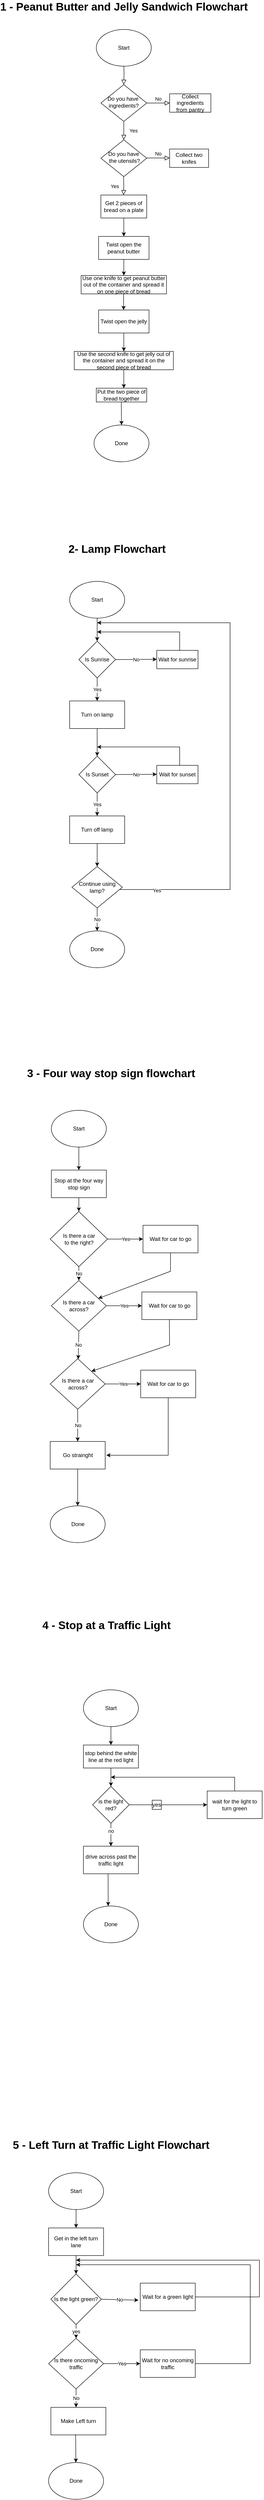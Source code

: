 <mxfile version="15.5.8" type="github">
  <diagram id="C5RBs43oDa-KdzZeNtuy" name="Page-1">
    <mxGraphModel dx="2370" dy="1323" grid="1" gridSize="10" guides="1" tooltips="1" connect="1" arrows="1" fold="1" page="1" pageScale="1" pageWidth="827" pageHeight="1169" math="0" shadow="0">
      <root>
        <mxCell id="WIyWlLk6GJQsqaUBKTNV-0" />
        <mxCell id="WIyWlLk6GJQsqaUBKTNV-1" parent="WIyWlLk6GJQsqaUBKTNV-0" />
        <mxCell id="WIyWlLk6GJQsqaUBKTNV-2" value="" style="rounded=0;html=1;jettySize=auto;orthogonalLoop=1;fontSize=11;endArrow=block;endFill=0;endSize=8;strokeWidth=1;shadow=0;labelBackgroundColor=none;edgeStyle=orthogonalEdgeStyle;" parent="WIyWlLk6GJQsqaUBKTNV-1" target="WIyWlLk6GJQsqaUBKTNV-6" edge="1">
          <mxGeometry relative="1" as="geometry">
            <mxPoint x="348.12" y="210" as="sourcePoint" />
          </mxGeometry>
        </mxCell>
        <mxCell id="WIyWlLk6GJQsqaUBKTNV-4" value="Yes" style="rounded=0;html=1;jettySize=auto;orthogonalLoop=1;fontSize=11;endArrow=block;endFill=0;endSize=8;strokeWidth=1;shadow=0;labelBackgroundColor=none;edgeStyle=orthogonalEdgeStyle;" parent="WIyWlLk6GJQsqaUBKTNV-1" source="WIyWlLk6GJQsqaUBKTNV-6" edge="1">
          <mxGeometry y="20" relative="1" as="geometry">
            <mxPoint as="offset" />
            <mxPoint x="348.12" y="380" as="targetPoint" />
          </mxGeometry>
        </mxCell>
        <mxCell id="WIyWlLk6GJQsqaUBKTNV-5" value="No" style="edgeStyle=orthogonalEdgeStyle;rounded=0;html=1;jettySize=auto;orthogonalLoop=1;fontSize=11;endArrow=block;endFill=0;endSize=8;strokeWidth=1;shadow=0;labelBackgroundColor=none;" parent="WIyWlLk6GJQsqaUBKTNV-1" source="WIyWlLk6GJQsqaUBKTNV-6" edge="1">
          <mxGeometry y="10" relative="1" as="geometry">
            <mxPoint as="offset" />
            <mxPoint x="448.12" y="300" as="targetPoint" />
          </mxGeometry>
        </mxCell>
        <mxCell id="WIyWlLk6GJQsqaUBKTNV-6" value="Do you have&amp;nbsp;&lt;br&gt;ingredients?" style="rhombus;whiteSpace=wrap;html=1;shadow=0;fontFamily=Helvetica;fontSize=12;align=center;strokeWidth=1;spacing=6;spacingTop=-4;" parent="WIyWlLk6GJQsqaUBKTNV-1" vertex="1">
          <mxGeometry x="298.12" y="260" width="100" height="80" as="geometry" />
        </mxCell>
        <mxCell id="oDxsld_O-cnzkxwiZnEv-0" value="&lt;span&gt;Collect ingredients&lt;/span&gt;&lt;br&gt;&lt;span&gt;from pantry&lt;/span&gt;" style="rounded=0;whiteSpace=wrap;html=1;" vertex="1" parent="WIyWlLk6GJQsqaUBKTNV-1">
          <mxGeometry x="448.12" y="280" width="90" height="40" as="geometry" />
        </mxCell>
        <mxCell id="oDxsld_O-cnzkxwiZnEv-1" value="Get 2 pieces of bread on a plate" style="rounded=0;whiteSpace=wrap;html=1;" vertex="1" parent="WIyWlLk6GJQsqaUBKTNV-1">
          <mxGeometry x="298.12" y="500" width="100" height="50" as="geometry" />
        </mxCell>
        <mxCell id="oDxsld_O-cnzkxwiZnEv-2" value="Do you have&lt;br&gt;&amp;nbsp;the utensils?" style="rhombus;whiteSpace=wrap;html=1;shadow=0;fontFamily=Helvetica;fontSize=12;align=center;strokeWidth=1;spacing=6;spacingTop=-4;" vertex="1" parent="WIyWlLk6GJQsqaUBKTNV-1">
          <mxGeometry x="298.12" y="380" width="100" height="80" as="geometry" />
        </mxCell>
        <mxCell id="oDxsld_O-cnzkxwiZnEv-4" value="Collect two knifes" style="rounded=0;whiteSpace=wrap;html=1;" vertex="1" parent="WIyWlLk6GJQsqaUBKTNV-1">
          <mxGeometry x="448.12" y="400" width="85" height="40" as="geometry" />
        </mxCell>
        <mxCell id="oDxsld_O-cnzkxwiZnEv-5" value="No" style="edgeStyle=orthogonalEdgeStyle;rounded=0;html=1;jettySize=auto;orthogonalLoop=1;fontSize=11;endArrow=block;endFill=0;endSize=8;strokeWidth=1;shadow=0;labelBackgroundColor=none;" edge="1" parent="WIyWlLk6GJQsqaUBKTNV-1">
          <mxGeometry y="10" relative="1" as="geometry">
            <mxPoint as="offset" />
            <mxPoint x="398.12" y="419.5" as="sourcePoint" />
            <mxPoint x="448.12" y="419.5" as="targetPoint" />
          </mxGeometry>
        </mxCell>
        <mxCell id="oDxsld_O-cnzkxwiZnEv-7" value="Twist open the peanut butter" style="rounded=0;whiteSpace=wrap;html=1;" vertex="1" parent="WIyWlLk6GJQsqaUBKTNV-1">
          <mxGeometry x="293.12" y="590" width="110" height="50" as="geometry" />
        </mxCell>
        <mxCell id="oDxsld_O-cnzkxwiZnEv-10" value="Yes" style="rounded=0;html=1;jettySize=auto;orthogonalLoop=1;fontSize=11;endArrow=block;endFill=0;endSize=8;strokeWidth=1;shadow=0;labelBackgroundColor=none;edgeStyle=orthogonalEdgeStyle;" edge="1" parent="WIyWlLk6GJQsqaUBKTNV-1">
          <mxGeometry y="20" relative="1" as="geometry">
            <mxPoint as="offset" />
            <mxPoint x="347.62" y="460" as="sourcePoint" />
            <mxPoint x="347.62" y="500" as="targetPoint" />
          </mxGeometry>
        </mxCell>
        <mxCell id="oDxsld_O-cnzkxwiZnEv-11" value="" style="endArrow=classic;html=1;rounded=0;exitX=0.5;exitY=1;exitDx=0;exitDy=0;entryX=0.5;entryY=0;entryDx=0;entryDy=0;" edge="1" parent="WIyWlLk6GJQsqaUBKTNV-1" source="oDxsld_O-cnzkxwiZnEv-1" target="oDxsld_O-cnzkxwiZnEv-7">
          <mxGeometry width="50" height="50" relative="1" as="geometry">
            <mxPoint x="518.12" y="510" as="sourcePoint" />
            <mxPoint x="428.12" y="570" as="targetPoint" />
          </mxGeometry>
        </mxCell>
        <mxCell id="oDxsld_O-cnzkxwiZnEv-12" value="Use one knife to get peanut butter out of the container and spread it on one piece of bread" style="rounded=0;whiteSpace=wrap;html=1;" vertex="1" parent="WIyWlLk6GJQsqaUBKTNV-1">
          <mxGeometry x="255" y="675" width="186.25" height="40" as="geometry" />
        </mxCell>
        <mxCell id="oDxsld_O-cnzkxwiZnEv-13" value="" style="endArrow=classic;html=1;rounded=0;exitX=0.5;exitY=1;exitDx=0;exitDy=0;entryX=0.5;entryY=0;entryDx=0;entryDy=0;" edge="1" parent="WIyWlLk6GJQsqaUBKTNV-1" source="oDxsld_O-cnzkxwiZnEv-7" target="oDxsld_O-cnzkxwiZnEv-12">
          <mxGeometry width="50" height="50" relative="1" as="geometry">
            <mxPoint x="518.12" y="500" as="sourcePoint" />
            <mxPoint x="568.12" y="450" as="targetPoint" />
          </mxGeometry>
        </mxCell>
        <mxCell id="oDxsld_O-cnzkxwiZnEv-15" value="Twist open the jelly" style="rounded=0;whiteSpace=wrap;html=1;" vertex="1" parent="WIyWlLk6GJQsqaUBKTNV-1">
          <mxGeometry x="293.13" y="750" width="110" height="50" as="geometry" />
        </mxCell>
        <mxCell id="oDxsld_O-cnzkxwiZnEv-16" value="" style="endArrow=classic;html=1;rounded=0;exitX=0.5;exitY=1;exitDx=0;exitDy=0;" edge="1" parent="WIyWlLk6GJQsqaUBKTNV-1" source="oDxsld_O-cnzkxwiZnEv-15">
          <mxGeometry width="50" height="50" relative="1" as="geometry">
            <mxPoint x="518.13" y="680" as="sourcePoint" />
            <mxPoint x="348.12" y="840" as="targetPoint" />
          </mxGeometry>
        </mxCell>
        <mxCell id="oDxsld_O-cnzkxwiZnEv-17" value="" style="endArrow=classic;html=1;rounded=0;exitX=0.5;exitY=1;exitDx=0;exitDy=0;entryX=0.5;entryY=0;entryDx=0;entryDy=0;" edge="1" parent="WIyWlLk6GJQsqaUBKTNV-1">
          <mxGeometry width="50" height="50" relative="1" as="geometry">
            <mxPoint x="347.63" y="715" as="sourcePoint" />
            <mxPoint x="347.635" y="750" as="targetPoint" />
          </mxGeometry>
        </mxCell>
        <mxCell id="oDxsld_O-cnzkxwiZnEv-18" value="Use the second knife to get jelly out of the container and spread it on the second piece of bread" style="rounded=0;whiteSpace=wrap;html=1;" vertex="1" parent="WIyWlLk6GJQsqaUBKTNV-1">
          <mxGeometry x="240" y="840" width="216.25" height="40" as="geometry" />
        </mxCell>
        <mxCell id="oDxsld_O-cnzkxwiZnEv-19" value="Put the two piece of bread together" style="rounded=0;whiteSpace=wrap;html=1;" vertex="1" parent="WIyWlLk6GJQsqaUBKTNV-1">
          <mxGeometry x="288.12" y="920" width="110" height="30" as="geometry" />
        </mxCell>
        <mxCell id="oDxsld_O-cnzkxwiZnEv-20" value="" style="endArrow=classic;html=1;rounded=0;exitX=0.5;exitY=1;exitDx=0;exitDy=0;" edge="1" parent="WIyWlLk6GJQsqaUBKTNV-1" source="oDxsld_O-cnzkxwiZnEv-18">
          <mxGeometry width="50" height="50" relative="1" as="geometry">
            <mxPoint x="518.12" y="670" as="sourcePoint" />
            <mxPoint x="348.12" y="920" as="targetPoint" />
          </mxGeometry>
        </mxCell>
        <mxCell id="oDxsld_O-cnzkxwiZnEv-21" value="Start" style="ellipse;whiteSpace=wrap;html=1;" vertex="1" parent="WIyWlLk6GJQsqaUBKTNV-1">
          <mxGeometry x="288.12" y="140" width="120" height="80" as="geometry" />
        </mxCell>
        <mxCell id="oDxsld_O-cnzkxwiZnEv-22" value="Done" style="ellipse;whiteSpace=wrap;html=1;" vertex="1" parent="WIyWlLk6GJQsqaUBKTNV-1">
          <mxGeometry x="283.12" y="1000" width="120" height="80" as="geometry" />
        </mxCell>
        <mxCell id="oDxsld_O-cnzkxwiZnEv-23" value="" style="endArrow=classic;html=1;rounded=0;exitX=0.5;exitY=1;exitDx=0;exitDy=0;entryX=0.5;entryY=0;entryDx=0;entryDy=0;" edge="1" parent="WIyWlLk6GJQsqaUBKTNV-1" target="oDxsld_O-cnzkxwiZnEv-22">
          <mxGeometry width="50" height="50" relative="1" as="geometry">
            <mxPoint x="342.625" y="950" as="sourcePoint" />
            <mxPoint x="342.62" y="990" as="targetPoint" />
          </mxGeometry>
        </mxCell>
        <mxCell id="oDxsld_O-cnzkxwiZnEv-24" value="1 - Peanut Butter and Jelly Sandwich Flowchart" style="text;strokeColor=none;fillColor=none;html=1;fontSize=24;fontStyle=1;verticalAlign=middle;align=center;" vertex="1" parent="WIyWlLk6GJQsqaUBKTNV-1">
          <mxGeometry x="298.13" y="81" width="100" height="20" as="geometry" />
        </mxCell>
        <mxCell id="oDxsld_O-cnzkxwiZnEv-30" value="Start" style="ellipse;whiteSpace=wrap;html=1;" vertex="1" parent="WIyWlLk6GJQsqaUBKTNV-1">
          <mxGeometry x="230" y="1340" width="120" height="80" as="geometry" />
        </mxCell>
        <mxCell id="oDxsld_O-cnzkxwiZnEv-31" value="Is Sunrise" style="rhombus;whiteSpace=wrap;html=1;" vertex="1" parent="WIyWlLk6GJQsqaUBKTNV-1">
          <mxGeometry x="250" y="1470" width="80" height="80" as="geometry" />
        </mxCell>
        <mxCell id="oDxsld_O-cnzkxwiZnEv-32" value="" style="endArrow=classic;html=1;rounded=0;exitX=0.5;exitY=1;exitDx=0;exitDy=0;" edge="1" parent="WIyWlLk6GJQsqaUBKTNV-1" source="oDxsld_O-cnzkxwiZnEv-30" target="oDxsld_O-cnzkxwiZnEv-31">
          <mxGeometry width="50" height="50" relative="1" as="geometry">
            <mxPoint x="460" y="1650" as="sourcePoint" />
            <mxPoint x="510" y="1600" as="targetPoint" />
          </mxGeometry>
        </mxCell>
        <mxCell id="oDxsld_O-cnzkxwiZnEv-33" value="Turn on lamp" style="rounded=0;whiteSpace=wrap;html=1;" vertex="1" parent="WIyWlLk6GJQsqaUBKTNV-1">
          <mxGeometry x="230" y="1600" width="120" height="60" as="geometry" />
        </mxCell>
        <mxCell id="oDxsld_O-cnzkxwiZnEv-34" value="Wait for sunrise" style="rounded=0;whiteSpace=wrap;html=1;" vertex="1" parent="WIyWlLk6GJQsqaUBKTNV-1">
          <mxGeometry x="420" y="1490" width="90" height="40" as="geometry" />
        </mxCell>
        <mxCell id="oDxsld_O-cnzkxwiZnEv-35" value="No" style="endArrow=classic;html=1;rounded=0;" edge="1" parent="WIyWlLk6GJQsqaUBKTNV-1">
          <mxGeometry relative="1" as="geometry">
            <mxPoint x="330" y="1510" as="sourcePoint" />
            <mxPoint x="420" y="1509.5" as="targetPoint" />
          </mxGeometry>
        </mxCell>
        <mxCell id="oDxsld_O-cnzkxwiZnEv-36" value="No" style="edgeLabel;resizable=0;html=1;align=center;verticalAlign=middle;" connectable="0" vertex="1" parent="oDxsld_O-cnzkxwiZnEv-35">
          <mxGeometry relative="1" as="geometry" />
        </mxCell>
        <mxCell id="oDxsld_O-cnzkxwiZnEv-37" value="" style="endArrow=classic;html=1;rounded=0;exitX=0.5;exitY=1;exitDx=0;exitDy=0;" edge="1" parent="WIyWlLk6GJQsqaUBKTNV-1" source="oDxsld_O-cnzkxwiZnEv-31" target="oDxsld_O-cnzkxwiZnEv-33">
          <mxGeometry relative="1" as="geometry">
            <mxPoint x="430" y="1730" as="sourcePoint" />
            <mxPoint x="530" y="1730" as="targetPoint" />
          </mxGeometry>
        </mxCell>
        <mxCell id="oDxsld_O-cnzkxwiZnEv-38" value="Yes" style="edgeLabel;resizable=0;html=1;align=center;verticalAlign=middle;" connectable="0" vertex="1" parent="oDxsld_O-cnzkxwiZnEv-37">
          <mxGeometry relative="1" as="geometry" />
        </mxCell>
        <mxCell id="oDxsld_O-cnzkxwiZnEv-39" value="" style="endArrow=classic;html=1;rounded=0;" edge="1" parent="WIyWlLk6GJQsqaUBKTNV-1">
          <mxGeometry width="50" height="50" relative="1" as="geometry">
            <mxPoint x="470" y="1490" as="sourcePoint" />
            <mxPoint x="290" y="1450" as="targetPoint" />
            <Array as="points">
              <mxPoint x="470" y="1450" />
            </Array>
          </mxGeometry>
        </mxCell>
        <mxCell id="oDxsld_O-cnzkxwiZnEv-40" value="Is Sunset" style="rhombus;whiteSpace=wrap;html=1;" vertex="1" parent="WIyWlLk6GJQsqaUBKTNV-1">
          <mxGeometry x="250" y="1720" width="80" height="80" as="geometry" />
        </mxCell>
        <mxCell id="oDxsld_O-cnzkxwiZnEv-41" value="Turn off lamp" style="rounded=0;whiteSpace=wrap;html=1;" vertex="1" parent="WIyWlLk6GJQsqaUBKTNV-1">
          <mxGeometry x="230" y="1850" width="120" height="60" as="geometry" />
        </mxCell>
        <mxCell id="oDxsld_O-cnzkxwiZnEv-42" value="Wait for sunset" style="rounded=0;whiteSpace=wrap;html=1;" vertex="1" parent="WIyWlLk6GJQsqaUBKTNV-1">
          <mxGeometry x="420" y="1740" width="90" height="40" as="geometry" />
        </mxCell>
        <mxCell id="oDxsld_O-cnzkxwiZnEv-43" value="No" style="endArrow=classic;html=1;rounded=0;" edge="1" parent="WIyWlLk6GJQsqaUBKTNV-1">
          <mxGeometry relative="1" as="geometry">
            <mxPoint x="330" y="1760" as="sourcePoint" />
            <mxPoint x="420" y="1759.5" as="targetPoint" />
          </mxGeometry>
        </mxCell>
        <mxCell id="oDxsld_O-cnzkxwiZnEv-44" value="No" style="edgeLabel;resizable=0;html=1;align=center;verticalAlign=middle;" connectable="0" vertex="1" parent="oDxsld_O-cnzkxwiZnEv-43">
          <mxGeometry relative="1" as="geometry" />
        </mxCell>
        <mxCell id="oDxsld_O-cnzkxwiZnEv-45" value="" style="endArrow=classic;html=1;rounded=0;exitX=0.5;exitY=1;exitDx=0;exitDy=0;" edge="1" parent="WIyWlLk6GJQsqaUBKTNV-1" source="oDxsld_O-cnzkxwiZnEv-40" target="oDxsld_O-cnzkxwiZnEv-41">
          <mxGeometry relative="1" as="geometry">
            <mxPoint x="430" y="1980" as="sourcePoint" />
            <mxPoint x="530" y="1980" as="targetPoint" />
          </mxGeometry>
        </mxCell>
        <mxCell id="oDxsld_O-cnzkxwiZnEv-46" value="Yes" style="edgeLabel;resizable=0;html=1;align=center;verticalAlign=middle;" connectable="0" vertex="1" parent="oDxsld_O-cnzkxwiZnEv-45">
          <mxGeometry relative="1" as="geometry" />
        </mxCell>
        <mxCell id="oDxsld_O-cnzkxwiZnEv-47" value="" style="endArrow=classic;html=1;rounded=0;" edge="1" parent="WIyWlLk6GJQsqaUBKTNV-1">
          <mxGeometry width="50" height="50" relative="1" as="geometry">
            <mxPoint x="470" y="1740" as="sourcePoint" />
            <mxPoint x="290" y="1700" as="targetPoint" />
            <Array as="points">
              <mxPoint x="470" y="1700" />
            </Array>
          </mxGeometry>
        </mxCell>
        <mxCell id="oDxsld_O-cnzkxwiZnEv-48" value="" style="endArrow=classic;html=1;rounded=0;exitX=0.5;exitY=1;exitDx=0;exitDy=0;entryX=0.5;entryY=0;entryDx=0;entryDy=0;" edge="1" parent="WIyWlLk6GJQsqaUBKTNV-1" source="oDxsld_O-cnzkxwiZnEv-33" target="oDxsld_O-cnzkxwiZnEv-40">
          <mxGeometry width="50" height="50" relative="1" as="geometry">
            <mxPoint x="460" y="1750" as="sourcePoint" />
            <mxPoint x="510" y="1700" as="targetPoint" />
          </mxGeometry>
        </mxCell>
        <mxCell id="oDxsld_O-cnzkxwiZnEv-49" value="" style="endArrow=classic;html=1;rounded=0;exitX=1;exitY=0.5;exitDx=0;exitDy=0;" edge="1" parent="WIyWlLk6GJQsqaUBKTNV-1" source="oDxsld_O-cnzkxwiZnEv-52">
          <mxGeometry width="50" height="50" relative="1" as="geometry">
            <mxPoint x="370" y="2010" as="sourcePoint" />
            <mxPoint x="290" y="1430" as="targetPoint" />
            <Array as="points">
              <mxPoint x="330" y="2010" />
              <mxPoint x="580" y="2010" />
              <mxPoint x="580" y="1430" />
            </Array>
          </mxGeometry>
        </mxCell>
        <mxCell id="oDxsld_O-cnzkxwiZnEv-50" value="Yes" style="edgeLabel;html=1;align=center;verticalAlign=middle;resizable=0;points=[];" vertex="1" connectable="0" parent="oDxsld_O-cnzkxwiZnEv-49">
          <mxGeometry x="-0.813" y="-2" relative="1" as="geometry">
            <mxPoint as="offset" />
          </mxGeometry>
        </mxCell>
        <mxCell id="oDxsld_O-cnzkxwiZnEv-51" value="Done" style="ellipse;whiteSpace=wrap;html=1;" vertex="1" parent="WIyWlLk6GJQsqaUBKTNV-1">
          <mxGeometry x="230" y="2100" width="120" height="80" as="geometry" />
        </mxCell>
        <mxCell id="oDxsld_O-cnzkxwiZnEv-52" value="Continue using lamp?" style="rhombus;whiteSpace=wrap;html=1;" vertex="1" parent="WIyWlLk6GJQsqaUBKTNV-1">
          <mxGeometry x="235" y="1960" width="110" height="90" as="geometry" />
        </mxCell>
        <mxCell id="oDxsld_O-cnzkxwiZnEv-53" value="" style="endArrow=classic;html=1;rounded=0;exitX=0.5;exitY=1;exitDx=0;exitDy=0;entryX=0.5;entryY=0;entryDx=0;entryDy=0;" edge="1" parent="WIyWlLk6GJQsqaUBKTNV-1" source="oDxsld_O-cnzkxwiZnEv-41" target="oDxsld_O-cnzkxwiZnEv-52">
          <mxGeometry width="50" height="50" relative="1" as="geometry">
            <mxPoint x="460" y="1950" as="sourcePoint" />
            <mxPoint x="510" y="1900" as="targetPoint" />
          </mxGeometry>
        </mxCell>
        <mxCell id="oDxsld_O-cnzkxwiZnEv-54" value="No" style="endArrow=classic;html=1;rounded=0;exitX=0.5;exitY=1;exitDx=0;exitDy=0;" edge="1" parent="WIyWlLk6GJQsqaUBKTNV-1" source="oDxsld_O-cnzkxwiZnEv-52" target="oDxsld_O-cnzkxwiZnEv-51">
          <mxGeometry width="50" height="50" relative="1" as="geometry">
            <mxPoint x="460" y="1950" as="sourcePoint" />
            <mxPoint x="510" y="1900" as="targetPoint" />
            <Array as="points">
              <mxPoint x="290" y="2070" />
            </Array>
          </mxGeometry>
        </mxCell>
        <mxCell id="oDxsld_O-cnzkxwiZnEv-56" value="2- Lamp Flowchart" style="text;strokeColor=none;fillColor=none;html=1;fontSize=24;fontStyle=1;verticalAlign=middle;align=center;" vertex="1" parent="WIyWlLk6GJQsqaUBKTNV-1">
          <mxGeometry x="283.12" y="1250" width="100" height="40" as="geometry" />
        </mxCell>
        <mxCell id="oDxsld_O-cnzkxwiZnEv-58" value="Start" style="ellipse;whiteSpace=wrap;html=1;" vertex="1" parent="WIyWlLk6GJQsqaUBKTNV-1">
          <mxGeometry x="190" y="2490" width="120" height="80" as="geometry" />
        </mxCell>
        <mxCell id="oDxsld_O-cnzkxwiZnEv-59" value="Is there a car &lt;br&gt;to the right?" style="rhombus;whiteSpace=wrap;html=1;" vertex="1" parent="WIyWlLk6GJQsqaUBKTNV-1">
          <mxGeometry x="187.5" y="2710" width="125" height="120" as="geometry" />
        </mxCell>
        <mxCell id="oDxsld_O-cnzkxwiZnEv-60" value="Stop at the four way stop sign" style="rounded=0;whiteSpace=wrap;html=1;" vertex="1" parent="WIyWlLk6GJQsqaUBKTNV-1">
          <mxGeometry x="190" y="2620" width="120" height="60" as="geometry" />
        </mxCell>
        <mxCell id="oDxsld_O-cnzkxwiZnEv-61" value="Wait for car to go" style="rounded=0;whiteSpace=wrap;html=1;" vertex="1" parent="WIyWlLk6GJQsqaUBKTNV-1">
          <mxGeometry x="390" y="2740" width="120" height="60" as="geometry" />
        </mxCell>
        <mxCell id="oDxsld_O-cnzkxwiZnEv-62" value="Yes" style="endArrow=classic;html=1;rounded=0;exitX=1;exitY=0.5;exitDx=0;exitDy=0;entryX=0;entryY=0.5;entryDx=0;entryDy=0;" edge="1" parent="WIyWlLk6GJQsqaUBKTNV-1" source="oDxsld_O-cnzkxwiZnEv-59" target="oDxsld_O-cnzkxwiZnEv-61">
          <mxGeometry width="50" height="50" relative="1" as="geometry">
            <mxPoint x="300" y="2800" as="sourcePoint" />
            <mxPoint x="350" y="2750" as="targetPoint" />
            <Array as="points">
              <mxPoint x="350" y="2770" />
            </Array>
          </mxGeometry>
        </mxCell>
        <mxCell id="oDxsld_O-cnzkxwiZnEv-63" value="" style="endArrow=classic;html=1;rounded=0;exitX=0.5;exitY=1;exitDx=0;exitDy=0;entryX=0.5;entryY=0;entryDx=0;entryDy=0;" edge="1" parent="WIyWlLk6GJQsqaUBKTNV-1" source="oDxsld_O-cnzkxwiZnEv-58" target="oDxsld_O-cnzkxwiZnEv-60">
          <mxGeometry width="50" height="50" relative="1" as="geometry">
            <mxPoint x="240" y="2620" as="sourcePoint" />
            <mxPoint x="290" y="2570" as="targetPoint" />
          </mxGeometry>
        </mxCell>
        <mxCell id="oDxsld_O-cnzkxwiZnEv-64" value="" style="endArrow=classic;html=1;rounded=0;exitX=0.5;exitY=1;exitDx=0;exitDy=0;" edge="1" parent="WIyWlLk6GJQsqaUBKTNV-1" source="oDxsld_O-cnzkxwiZnEv-60" target="oDxsld_O-cnzkxwiZnEv-59">
          <mxGeometry width="50" height="50" relative="1" as="geometry">
            <mxPoint x="240" y="2730" as="sourcePoint" />
            <mxPoint x="290" y="2680" as="targetPoint" />
          </mxGeometry>
        </mxCell>
        <mxCell id="oDxsld_O-cnzkxwiZnEv-65" value="Is there a car &lt;br&gt;across?" style="rhombus;whiteSpace=wrap;html=1;" vertex="1" parent="WIyWlLk6GJQsqaUBKTNV-1">
          <mxGeometry x="190" y="2860" width="120" height="110" as="geometry" />
        </mxCell>
        <mxCell id="oDxsld_O-cnzkxwiZnEv-66" value="Wait for car to go" style="rounded=0;whiteSpace=wrap;html=1;" vertex="1" parent="WIyWlLk6GJQsqaUBKTNV-1">
          <mxGeometry x="387.5" y="2885" width="120" height="60" as="geometry" />
        </mxCell>
        <mxCell id="oDxsld_O-cnzkxwiZnEv-67" value="Yes" style="endArrow=classic;html=1;rounded=0;exitX=1;exitY=0.5;exitDx=0;exitDy=0;entryX=0;entryY=0.5;entryDx=0;entryDy=0;" edge="1" parent="WIyWlLk6GJQsqaUBKTNV-1" target="oDxsld_O-cnzkxwiZnEv-66">
          <mxGeometry width="50" height="50" relative="1" as="geometry">
            <mxPoint x="310" y="2915" as="sourcePoint" />
            <mxPoint x="347.5" y="2895" as="targetPoint" />
            <Array as="points">
              <mxPoint x="347.5" y="2915" />
            </Array>
          </mxGeometry>
        </mxCell>
        <mxCell id="oDxsld_O-cnzkxwiZnEv-68" value="Is there a car &lt;br&gt;across?" style="rhombus;whiteSpace=wrap;html=1;" vertex="1" parent="WIyWlLk6GJQsqaUBKTNV-1">
          <mxGeometry x="187.5" y="3030" width="120" height="110" as="geometry" />
        </mxCell>
        <mxCell id="oDxsld_O-cnzkxwiZnEv-69" value="Wait for car to go" style="rounded=0;whiteSpace=wrap;html=1;" vertex="1" parent="WIyWlLk6GJQsqaUBKTNV-1">
          <mxGeometry x="385" y="3055" width="120" height="60" as="geometry" />
        </mxCell>
        <mxCell id="oDxsld_O-cnzkxwiZnEv-70" value="Yes" style="endArrow=classic;html=1;rounded=0;exitX=1;exitY=0.5;exitDx=0;exitDy=0;entryX=0;entryY=0.5;entryDx=0;entryDy=0;" edge="1" parent="WIyWlLk6GJQsqaUBKTNV-1" target="oDxsld_O-cnzkxwiZnEv-69">
          <mxGeometry width="50" height="50" relative="1" as="geometry">
            <mxPoint x="307.5" y="3085" as="sourcePoint" />
            <mxPoint x="345" y="3065" as="targetPoint" />
            <Array as="points">
              <mxPoint x="345" y="3085" />
            </Array>
          </mxGeometry>
        </mxCell>
        <mxCell id="oDxsld_O-cnzkxwiZnEv-71" value="Go strainght" style="rounded=0;whiteSpace=wrap;html=1;" vertex="1" parent="WIyWlLk6GJQsqaUBKTNV-1">
          <mxGeometry x="187.5" y="3210" width="120" height="60" as="geometry" />
        </mxCell>
        <mxCell id="oDxsld_O-cnzkxwiZnEv-72" value="Done" style="ellipse;whiteSpace=wrap;html=1;" vertex="1" parent="WIyWlLk6GJQsqaUBKTNV-1">
          <mxGeometry x="187.5" y="3350" width="120" height="80" as="geometry" />
        </mxCell>
        <mxCell id="oDxsld_O-cnzkxwiZnEv-73" value="No" style="endArrow=classic;html=1;rounded=0;exitX=0.5;exitY=1;exitDx=0;exitDy=0;" edge="1" parent="WIyWlLk6GJQsqaUBKTNV-1" source="oDxsld_O-cnzkxwiZnEv-59" target="oDxsld_O-cnzkxwiZnEv-65">
          <mxGeometry width="50" height="50" relative="1" as="geometry">
            <mxPoint x="250" y="3090" as="sourcePoint" />
            <mxPoint x="300" y="3040" as="targetPoint" />
          </mxGeometry>
        </mxCell>
        <mxCell id="oDxsld_O-cnzkxwiZnEv-74" value="No" style="endArrow=classic;html=1;rounded=0;exitX=0.5;exitY=1;exitDx=0;exitDy=0;" edge="1" parent="WIyWlLk6GJQsqaUBKTNV-1" source="oDxsld_O-cnzkxwiZnEv-65" target="oDxsld_O-cnzkxwiZnEv-68">
          <mxGeometry width="50" height="50" relative="1" as="geometry">
            <mxPoint x="250" y="3090" as="sourcePoint" />
            <mxPoint x="300" y="3040" as="targetPoint" />
          </mxGeometry>
        </mxCell>
        <mxCell id="oDxsld_O-cnzkxwiZnEv-75" value="No" style="endArrow=classic;html=1;rounded=0;exitX=0.5;exitY=1;exitDx=0;exitDy=0;entryX=0.5;entryY=0;entryDx=0;entryDy=0;" edge="1" parent="WIyWlLk6GJQsqaUBKTNV-1" source="oDxsld_O-cnzkxwiZnEv-68" target="oDxsld_O-cnzkxwiZnEv-71">
          <mxGeometry width="50" height="50" relative="1" as="geometry">
            <mxPoint x="250" y="3090" as="sourcePoint" />
            <mxPoint x="300" y="3040" as="targetPoint" />
          </mxGeometry>
        </mxCell>
        <mxCell id="oDxsld_O-cnzkxwiZnEv-76" value="" style="endArrow=classic;html=1;rounded=0;exitX=0.5;exitY=1;exitDx=0;exitDy=0;entryX=0.5;entryY=0;entryDx=0;entryDy=0;" edge="1" parent="WIyWlLk6GJQsqaUBKTNV-1" source="oDxsld_O-cnzkxwiZnEv-71" target="oDxsld_O-cnzkxwiZnEv-72">
          <mxGeometry width="50" height="50" relative="1" as="geometry">
            <mxPoint x="250" y="3090" as="sourcePoint" />
            <mxPoint x="300" y="3040" as="targetPoint" />
          </mxGeometry>
        </mxCell>
        <mxCell id="oDxsld_O-cnzkxwiZnEv-77" value="" style="endArrow=classic;html=1;rounded=0;exitX=0.5;exitY=1;exitDx=0;exitDy=0;" edge="1" parent="WIyWlLk6GJQsqaUBKTNV-1" source="oDxsld_O-cnzkxwiZnEv-61" target="oDxsld_O-cnzkxwiZnEv-65">
          <mxGeometry width="50" height="50" relative="1" as="geometry">
            <mxPoint x="490" y="2850" as="sourcePoint" />
            <mxPoint x="260" y="2840" as="targetPoint" />
            <Array as="points">
              <mxPoint x="450" y="2840" />
            </Array>
          </mxGeometry>
        </mxCell>
        <mxCell id="oDxsld_O-cnzkxwiZnEv-78" value="" style="endArrow=classic;html=1;rounded=0;exitX=0.5;exitY=1;exitDx=0;exitDy=0;entryX=1;entryY=0;entryDx=0;entryDy=0;" edge="1" parent="WIyWlLk6GJQsqaUBKTNV-1" source="oDxsld_O-cnzkxwiZnEv-66" target="oDxsld_O-cnzkxwiZnEv-68">
          <mxGeometry width="50" height="50" relative="1" as="geometry">
            <mxPoint x="430" y="3000" as="sourcePoint" />
            <mxPoint x="448" y="3000" as="targetPoint" />
            <Array as="points">
              <mxPoint x="448" y="3000" />
            </Array>
          </mxGeometry>
        </mxCell>
        <mxCell id="oDxsld_O-cnzkxwiZnEv-79" value="" style="endArrow=classic;html=1;rounded=0;exitX=0.5;exitY=1;exitDx=0;exitDy=0;" edge="1" parent="WIyWlLk6GJQsqaUBKTNV-1" source="oDxsld_O-cnzkxwiZnEv-69">
          <mxGeometry width="50" height="50" relative="1" as="geometry">
            <mxPoint x="250" y="3090" as="sourcePoint" />
            <mxPoint x="310" y="3240" as="targetPoint" />
            <Array as="points">
              <mxPoint x="445" y="3240" />
            </Array>
          </mxGeometry>
        </mxCell>
        <mxCell id="oDxsld_O-cnzkxwiZnEv-80" value="3 - Four way stop sign flowchart" style="text;strokeColor=none;fillColor=none;html=1;fontSize=24;fontStyle=1;verticalAlign=middle;align=center;" vertex="1" parent="WIyWlLk6GJQsqaUBKTNV-1">
          <mxGeometry x="270" y="2390" width="100" height="40" as="geometry" />
        </mxCell>
        <mxCell id="oDxsld_O-cnzkxwiZnEv-81" style="edgeStyle=orthogonalEdgeStyle;rounded=0;orthogonalLoop=1;jettySize=auto;html=1;entryX=0.5;entryY=0;entryDx=0;entryDy=0;" edge="1" parent="WIyWlLk6GJQsqaUBKTNV-1" source="oDxsld_O-cnzkxwiZnEv-82" target="oDxsld_O-cnzkxwiZnEv-84">
          <mxGeometry relative="1" as="geometry">
            <Array as="points" />
          </mxGeometry>
        </mxCell>
        <mxCell id="oDxsld_O-cnzkxwiZnEv-82" value="Start" style="ellipse;whiteSpace=wrap;html=1;" vertex="1" parent="WIyWlLk6GJQsqaUBKTNV-1">
          <mxGeometry x="260" y="3750" width="120" height="80" as="geometry" />
        </mxCell>
        <mxCell id="oDxsld_O-cnzkxwiZnEv-83" style="edgeStyle=orthogonalEdgeStyle;rounded=0;orthogonalLoop=1;jettySize=auto;html=1;entryX=0.5;entryY=0;entryDx=0;entryDy=0;" edge="1" parent="WIyWlLk6GJQsqaUBKTNV-1" source="oDxsld_O-cnzkxwiZnEv-84" target="oDxsld_O-cnzkxwiZnEv-88">
          <mxGeometry relative="1" as="geometry" />
        </mxCell>
        <mxCell id="oDxsld_O-cnzkxwiZnEv-84" value="stop behind the white line at the red light" style="rounded=0;whiteSpace=wrap;html=1;" vertex="1" parent="WIyWlLk6GJQsqaUBKTNV-1">
          <mxGeometry x="260" y="3870" width="120" height="50" as="geometry" />
        </mxCell>
        <mxCell id="oDxsld_O-cnzkxwiZnEv-85" style="edgeStyle=orthogonalEdgeStyle;rounded=0;orthogonalLoop=1;jettySize=auto;html=1;entryX=0;entryY=0.5;entryDx=0;entryDy=0;" edge="1" parent="WIyWlLk6GJQsqaUBKTNV-1" source="oDxsld_O-cnzkxwiZnEv-88" target="oDxsld_O-cnzkxwiZnEv-90">
          <mxGeometry relative="1" as="geometry" />
        </mxCell>
        <mxCell id="oDxsld_O-cnzkxwiZnEv-86" style="edgeStyle=orthogonalEdgeStyle;rounded=0;orthogonalLoop=1;jettySize=auto;html=1;" edge="1" parent="WIyWlLk6GJQsqaUBKTNV-1" source="oDxsld_O-cnzkxwiZnEv-88" target="oDxsld_O-cnzkxwiZnEv-92">
          <mxGeometry relative="1" as="geometry" />
        </mxCell>
        <mxCell id="oDxsld_O-cnzkxwiZnEv-87" value="no" style="edgeLabel;html=1;align=center;verticalAlign=middle;resizable=0;points=[];" vertex="1" connectable="0" parent="oDxsld_O-cnzkxwiZnEv-86">
          <mxGeometry x="-0.34" y="-1" relative="1" as="geometry">
            <mxPoint x="1" as="offset" />
          </mxGeometry>
        </mxCell>
        <mxCell id="oDxsld_O-cnzkxwiZnEv-88" value="is the light red?" style="rhombus;whiteSpace=wrap;html=1;" vertex="1" parent="WIyWlLk6GJQsqaUBKTNV-1">
          <mxGeometry x="280" y="3960" width="80" height="80" as="geometry" />
        </mxCell>
        <mxCell id="oDxsld_O-cnzkxwiZnEv-89" style="edgeStyle=orthogonalEdgeStyle;rounded=0;orthogonalLoop=1;jettySize=auto;html=1;" edge="1" parent="WIyWlLk6GJQsqaUBKTNV-1" source="oDxsld_O-cnzkxwiZnEv-90">
          <mxGeometry relative="1" as="geometry">
            <mxPoint x="320" y="3940" as="targetPoint" />
            <Array as="points">
              <mxPoint x="590" y="3940" />
            </Array>
          </mxGeometry>
        </mxCell>
        <mxCell id="oDxsld_O-cnzkxwiZnEv-90" value="wait for the light to turn green" style="rounded=0;whiteSpace=wrap;html=1;" vertex="1" parent="WIyWlLk6GJQsqaUBKTNV-1">
          <mxGeometry x="530" y="3970" width="120" height="60" as="geometry" />
        </mxCell>
        <mxCell id="oDxsld_O-cnzkxwiZnEv-91" value="yes" style="rounded=0;whiteSpace=wrap;html=1;" vertex="1" parent="WIyWlLk6GJQsqaUBKTNV-1">
          <mxGeometry x="410" y="3990" width="20" height="20" as="geometry" />
        </mxCell>
        <mxCell id="oDxsld_O-cnzkxwiZnEv-92" value="drive across past the traffic light" style="rounded=0;whiteSpace=wrap;html=1;" vertex="1" parent="WIyWlLk6GJQsqaUBKTNV-1">
          <mxGeometry x="260" y="4090" width="120" height="60" as="geometry" />
        </mxCell>
        <mxCell id="oDxsld_O-cnzkxwiZnEv-93" value="Done" style="ellipse;whiteSpace=wrap;html=1;" vertex="1" parent="WIyWlLk6GJQsqaUBKTNV-1">
          <mxGeometry x="260" y="4220" width="120" height="80" as="geometry" />
        </mxCell>
        <mxCell id="oDxsld_O-cnzkxwiZnEv-94" value="" style="endArrow=classic;html=1;rounded=0;exitX=0.449;exitY=1.004;exitDx=0;exitDy=0;exitPerimeter=0;" edge="1" parent="WIyWlLk6GJQsqaUBKTNV-1" source="oDxsld_O-cnzkxwiZnEv-92">
          <mxGeometry width="50" height="50" relative="1" as="geometry">
            <mxPoint x="790" y="4080" as="sourcePoint" />
            <mxPoint x="314" y="4220" as="targetPoint" />
          </mxGeometry>
        </mxCell>
        <mxCell id="oDxsld_O-cnzkxwiZnEv-95" value="4 - Stop at a Traffic Light" style="text;strokeColor=none;fillColor=none;html=1;fontSize=24;fontStyle=1;verticalAlign=middle;align=center;" vertex="1" parent="WIyWlLk6GJQsqaUBKTNV-1">
          <mxGeometry x="260" y="3590" width="100" height="40" as="geometry" />
        </mxCell>
        <mxCell id="oDxsld_O-cnzkxwiZnEv-96" value="Start" style="ellipse;whiteSpace=wrap;html=1;" vertex="1" parent="WIyWlLk6GJQsqaUBKTNV-1">
          <mxGeometry x="184" y="4800" width="120" height="80" as="geometry" />
        </mxCell>
        <mxCell id="oDxsld_O-cnzkxwiZnEv-97" value="Get in the left turn lane" style="rounded=0;whiteSpace=wrap;html=1;" vertex="1" parent="WIyWlLk6GJQsqaUBKTNV-1">
          <mxGeometry x="184" y="4920" width="120" height="60" as="geometry" />
        </mxCell>
        <mxCell id="oDxsld_O-cnzkxwiZnEv-98" value="Is the light green?" style="rhombus;whiteSpace=wrap;html=1;" vertex="1" parent="WIyWlLk6GJQsqaUBKTNV-1">
          <mxGeometry x="189" y="5020" width="110" height="110" as="geometry" />
        </mxCell>
        <mxCell id="oDxsld_O-cnzkxwiZnEv-99" value="Is there oncoming traffic" style="rhombus;whiteSpace=wrap;html=1;" vertex="1" parent="WIyWlLk6GJQsqaUBKTNV-1">
          <mxGeometry x="184" y="5160" width="120" height="110" as="geometry" />
        </mxCell>
        <mxCell id="oDxsld_O-cnzkxwiZnEv-100" value="Make Left turn" style="rounded=0;whiteSpace=wrap;html=1;" vertex="1" parent="WIyWlLk6GJQsqaUBKTNV-1">
          <mxGeometry x="189" y="5310" width="120" height="60" as="geometry" />
        </mxCell>
        <mxCell id="oDxsld_O-cnzkxwiZnEv-101" value="Done" style="ellipse;whiteSpace=wrap;html=1;" vertex="1" parent="WIyWlLk6GJQsqaUBKTNV-1">
          <mxGeometry x="184" y="5430" width="120" height="80" as="geometry" />
        </mxCell>
        <mxCell id="oDxsld_O-cnzkxwiZnEv-102" value="Wait for a green light" style="rounded=0;whiteSpace=wrap;html=1;" vertex="1" parent="WIyWlLk6GJQsqaUBKTNV-1">
          <mxGeometry x="384" y="5040" width="120" height="60" as="geometry" />
        </mxCell>
        <mxCell id="oDxsld_O-cnzkxwiZnEv-103" value="No" style="endArrow=classic;html=1;rounded=0;exitX=1;exitY=0.5;exitDx=0;exitDy=0;entryX=-0.033;entryY=0.617;entryDx=0;entryDy=0;entryPerimeter=0;" edge="1" parent="WIyWlLk6GJQsqaUBKTNV-1" source="oDxsld_O-cnzkxwiZnEv-98" target="oDxsld_O-cnzkxwiZnEv-102">
          <mxGeometry width="50" height="50" relative="1" as="geometry">
            <mxPoint x="264" y="5050" as="sourcePoint" />
            <mxPoint x="314" y="5000" as="targetPoint" />
          </mxGeometry>
        </mxCell>
        <mxCell id="oDxsld_O-cnzkxwiZnEv-104" value="yes" style="endArrow=classic;html=1;rounded=0;exitX=0.5;exitY=1;exitDx=0;exitDy=0;entryX=0.5;entryY=0;entryDx=0;entryDy=0;" edge="1" parent="WIyWlLk6GJQsqaUBKTNV-1" source="oDxsld_O-cnzkxwiZnEv-98" target="oDxsld_O-cnzkxwiZnEv-99">
          <mxGeometry width="50" height="50" relative="1" as="geometry">
            <mxPoint x="264" y="5050" as="sourcePoint" />
            <mxPoint x="314" y="5000" as="targetPoint" />
          </mxGeometry>
        </mxCell>
        <mxCell id="oDxsld_O-cnzkxwiZnEv-105" value="No" style="endArrow=classic;html=1;rounded=0;exitX=0.5;exitY=1;exitDx=0;exitDy=0;" edge="1" parent="WIyWlLk6GJQsqaUBKTNV-1" source="oDxsld_O-cnzkxwiZnEv-99">
          <mxGeometry width="50" height="50" relative="1" as="geometry">
            <mxPoint x="264" y="5050" as="sourcePoint" />
            <mxPoint x="244" y="5310" as="targetPoint" />
          </mxGeometry>
        </mxCell>
        <mxCell id="oDxsld_O-cnzkxwiZnEv-106" value="" style="endArrow=classic;html=1;rounded=0;exitX=0.45;exitY=0.983;exitDx=0;exitDy=0;exitPerimeter=0;" edge="1" parent="WIyWlLk6GJQsqaUBKTNV-1" source="oDxsld_O-cnzkxwiZnEv-100" target="oDxsld_O-cnzkxwiZnEv-101">
          <mxGeometry width="50" height="50" relative="1" as="geometry">
            <mxPoint x="244" y="5420" as="sourcePoint" />
            <mxPoint x="294" y="5370" as="targetPoint" />
          </mxGeometry>
        </mxCell>
        <mxCell id="oDxsld_O-cnzkxwiZnEv-107" value="Wait for no oncoming traffic" style="rounded=0;whiteSpace=wrap;html=1;" vertex="1" parent="WIyWlLk6GJQsqaUBKTNV-1">
          <mxGeometry x="384" y="5185" width="120" height="60" as="geometry" />
        </mxCell>
        <mxCell id="oDxsld_O-cnzkxwiZnEv-108" value="Yes" style="endArrow=classic;html=1;rounded=0;exitX=1;exitY=0.5;exitDx=0;exitDy=0;entryX=0;entryY=0.5;entryDx=0;entryDy=0;" edge="1" parent="WIyWlLk6GJQsqaUBKTNV-1" source="oDxsld_O-cnzkxwiZnEv-99" target="oDxsld_O-cnzkxwiZnEv-107">
          <mxGeometry width="50" height="50" relative="1" as="geometry">
            <mxPoint x="304" y="5240" as="sourcePoint" />
            <mxPoint x="354" y="5190" as="targetPoint" />
          </mxGeometry>
        </mxCell>
        <mxCell id="oDxsld_O-cnzkxwiZnEv-109" value="" style="endArrow=classic;html=1;rounded=0;exitX=1;exitY=0.5;exitDx=0;exitDy=0;" edge="1" parent="WIyWlLk6GJQsqaUBKTNV-1" source="oDxsld_O-cnzkxwiZnEv-107">
          <mxGeometry width="50" height="50" relative="1" as="geometry">
            <mxPoint x="514" y="5240" as="sourcePoint" />
            <mxPoint x="244" y="5000" as="targetPoint" />
            <Array as="points">
              <mxPoint x="624" y="5215" />
              <mxPoint x="624" y="5000" />
            </Array>
          </mxGeometry>
        </mxCell>
        <mxCell id="oDxsld_O-cnzkxwiZnEv-110" value="" style="endArrow=classic;html=1;rounded=0;exitX=0.5;exitY=1;exitDx=0;exitDy=0;entryX=0.5;entryY=0;entryDx=0;entryDy=0;" edge="1" parent="WIyWlLk6GJQsqaUBKTNV-1" source="oDxsld_O-cnzkxwiZnEv-96" target="oDxsld_O-cnzkxwiZnEv-97">
          <mxGeometry width="50" height="50" relative="1" as="geometry">
            <mxPoint x="264" y="5140" as="sourcePoint" />
            <mxPoint x="314" y="5090" as="targetPoint" />
          </mxGeometry>
        </mxCell>
        <mxCell id="oDxsld_O-cnzkxwiZnEv-111" value="" style="endArrow=classic;html=1;rounded=0;exitX=0.5;exitY=1;exitDx=0;exitDy=0;entryX=0.5;entryY=0;entryDx=0;entryDy=0;" edge="1" parent="WIyWlLk6GJQsqaUBKTNV-1" source="oDxsld_O-cnzkxwiZnEv-97" target="oDxsld_O-cnzkxwiZnEv-98">
          <mxGeometry width="50" height="50" relative="1" as="geometry">
            <mxPoint x="264" y="5140" as="sourcePoint" />
            <mxPoint x="314" y="5090" as="targetPoint" />
          </mxGeometry>
        </mxCell>
        <mxCell id="oDxsld_O-cnzkxwiZnEv-112" value="" style="endArrow=classic;html=1;rounded=0;exitX=1;exitY=0.5;exitDx=0;exitDy=0;" edge="1" parent="WIyWlLk6GJQsqaUBKTNV-1" source="oDxsld_O-cnzkxwiZnEv-102">
          <mxGeometry width="50" height="50" relative="1" as="geometry">
            <mxPoint x="264" y="5140" as="sourcePoint" />
            <mxPoint x="244" y="4990" as="targetPoint" />
            <Array as="points">
              <mxPoint x="644" y="5070" />
              <mxPoint x="644" y="4990" />
            </Array>
          </mxGeometry>
        </mxCell>
        <mxCell id="oDxsld_O-cnzkxwiZnEv-113" value="5 - Left Turn at Traffic Light Flowchart" style="text;strokeColor=none;fillColor=none;html=1;fontSize=24;fontStyle=1;verticalAlign=middle;align=center;" vertex="1" parent="WIyWlLk6GJQsqaUBKTNV-1">
          <mxGeometry x="270" y="4720" width="100" height="40" as="geometry" />
        </mxCell>
      </root>
    </mxGraphModel>
  </diagram>
</mxfile>
